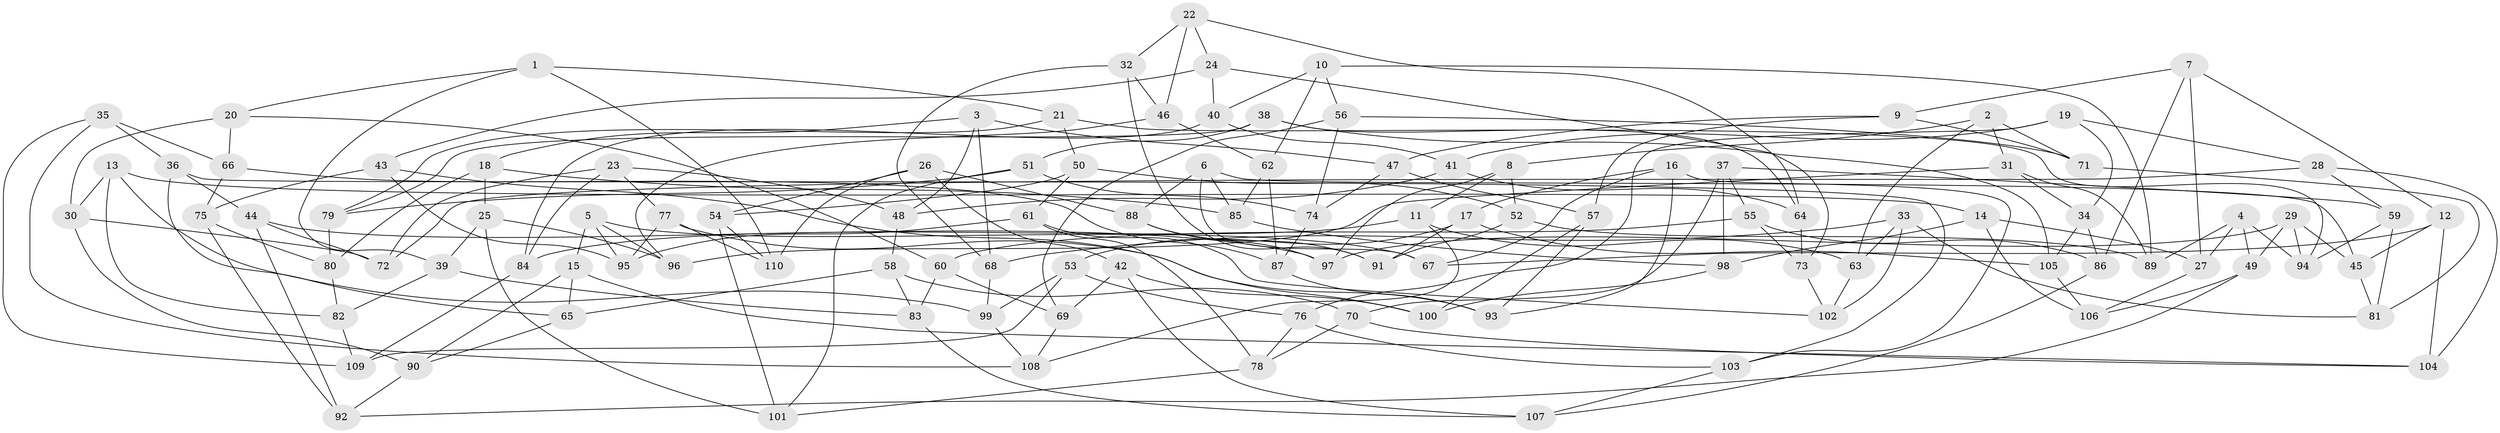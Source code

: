 // coarse degree distribution, {4: 0.42857142857142855, 6: 0.45714285714285713, 5: 0.11428571428571428}
// Generated by graph-tools (version 1.1) at 2025/24/03/03/25 07:24:22]
// undirected, 110 vertices, 220 edges
graph export_dot {
graph [start="1"]
  node [color=gray90,style=filled];
  1;
  2;
  3;
  4;
  5;
  6;
  7;
  8;
  9;
  10;
  11;
  12;
  13;
  14;
  15;
  16;
  17;
  18;
  19;
  20;
  21;
  22;
  23;
  24;
  25;
  26;
  27;
  28;
  29;
  30;
  31;
  32;
  33;
  34;
  35;
  36;
  37;
  38;
  39;
  40;
  41;
  42;
  43;
  44;
  45;
  46;
  47;
  48;
  49;
  50;
  51;
  52;
  53;
  54;
  55;
  56;
  57;
  58;
  59;
  60;
  61;
  62;
  63;
  64;
  65;
  66;
  67;
  68;
  69;
  70;
  71;
  72;
  73;
  74;
  75;
  76;
  77;
  78;
  79;
  80;
  81;
  82;
  83;
  84;
  85;
  86;
  87;
  88;
  89;
  90;
  91;
  92;
  93;
  94;
  95;
  96;
  97;
  98;
  99;
  100;
  101;
  102;
  103;
  104;
  105;
  106;
  107;
  108;
  109;
  110;
  1 -- 21;
  1 -- 39;
  1 -- 20;
  1 -- 110;
  2 -- 63;
  2 -- 71;
  2 -- 31;
  2 -- 8;
  3 -- 47;
  3 -- 18;
  3 -- 48;
  3 -- 68;
  4 -- 49;
  4 -- 89;
  4 -- 27;
  4 -- 94;
  5 -- 15;
  5 -- 96;
  5 -- 67;
  5 -- 95;
  6 -- 85;
  6 -- 45;
  6 -- 67;
  6 -- 88;
  7 -- 12;
  7 -- 9;
  7 -- 86;
  7 -- 27;
  8 -- 97;
  8 -- 52;
  8 -- 11;
  9 -- 71;
  9 -- 57;
  9 -- 47;
  10 -- 40;
  10 -- 62;
  10 -- 56;
  10 -- 89;
  11 -- 63;
  11 -- 84;
  11 -- 108;
  12 -- 104;
  12 -- 67;
  12 -- 45;
  13 -- 30;
  13 -- 14;
  13 -- 99;
  13 -- 82;
  14 -- 98;
  14 -- 106;
  14 -- 27;
  15 -- 90;
  15 -- 65;
  15 -- 104;
  16 -- 17;
  16 -- 67;
  16 -- 103;
  16 -- 93;
  17 -- 53;
  17 -- 105;
  17 -- 91;
  18 -- 25;
  18 -- 80;
  18 -- 85;
  19 -- 28;
  19 -- 34;
  19 -- 41;
  19 -- 76;
  20 -- 30;
  20 -- 60;
  20 -- 66;
  21 -- 50;
  21 -- 79;
  21 -- 94;
  22 -- 46;
  22 -- 64;
  22 -- 24;
  22 -- 32;
  23 -- 84;
  23 -- 77;
  23 -- 48;
  23 -- 72;
  24 -- 40;
  24 -- 73;
  24 -- 43;
  25 -- 96;
  25 -- 101;
  25 -- 39;
  26 -- 54;
  26 -- 42;
  26 -- 110;
  26 -- 88;
  27 -- 106;
  28 -- 104;
  28 -- 59;
  28 -- 72;
  29 -- 49;
  29 -- 45;
  29 -- 97;
  29 -- 94;
  30 -- 90;
  30 -- 72;
  31 -- 34;
  31 -- 96;
  31 -- 89;
  32 -- 68;
  32 -- 91;
  32 -- 46;
  33 -- 68;
  33 -- 63;
  33 -- 102;
  33 -- 81;
  34 -- 105;
  34 -- 86;
  35 -- 108;
  35 -- 36;
  35 -- 109;
  35 -- 66;
  36 -- 44;
  36 -- 65;
  36 -- 103;
  37 -- 98;
  37 -- 59;
  37 -- 70;
  37 -- 55;
  38 -- 79;
  38 -- 51;
  38 -- 105;
  38 -- 64;
  39 -- 83;
  39 -- 82;
  40 -- 41;
  40 -- 84;
  41 -- 64;
  41 -- 48;
  42 -- 107;
  42 -- 100;
  42 -- 69;
  43 -- 100;
  43 -- 95;
  43 -- 75;
  44 -- 97;
  44 -- 92;
  44 -- 72;
  45 -- 81;
  46 -- 62;
  46 -- 96;
  47 -- 57;
  47 -- 74;
  48 -- 58;
  49 -- 106;
  49 -- 92;
  50 -- 52;
  50 -- 54;
  50 -- 61;
  51 -- 74;
  51 -- 101;
  51 -- 79;
  52 -- 91;
  52 -- 89;
  53 -- 99;
  53 -- 76;
  53 -- 109;
  54 -- 110;
  54 -- 101;
  55 -- 73;
  55 -- 86;
  55 -- 60;
  56 -- 71;
  56 -- 74;
  56 -- 69;
  57 -- 100;
  57 -- 93;
  58 -- 70;
  58 -- 83;
  58 -- 65;
  59 -- 94;
  59 -- 81;
  60 -- 83;
  60 -- 69;
  61 -- 95;
  61 -- 78;
  61 -- 102;
  62 -- 85;
  62 -- 87;
  63 -- 102;
  64 -- 73;
  65 -- 90;
  66 -- 75;
  66 -- 87;
  68 -- 99;
  69 -- 108;
  70 -- 104;
  70 -- 78;
  71 -- 81;
  73 -- 102;
  74 -- 87;
  75 -- 80;
  75 -- 92;
  76 -- 78;
  76 -- 103;
  77 -- 95;
  77 -- 93;
  77 -- 110;
  78 -- 101;
  79 -- 80;
  80 -- 82;
  82 -- 109;
  83 -- 107;
  84 -- 109;
  85 -- 98;
  86 -- 107;
  87 -- 93;
  88 -- 97;
  88 -- 91;
  90 -- 92;
  98 -- 100;
  99 -- 108;
  103 -- 107;
  105 -- 106;
}
